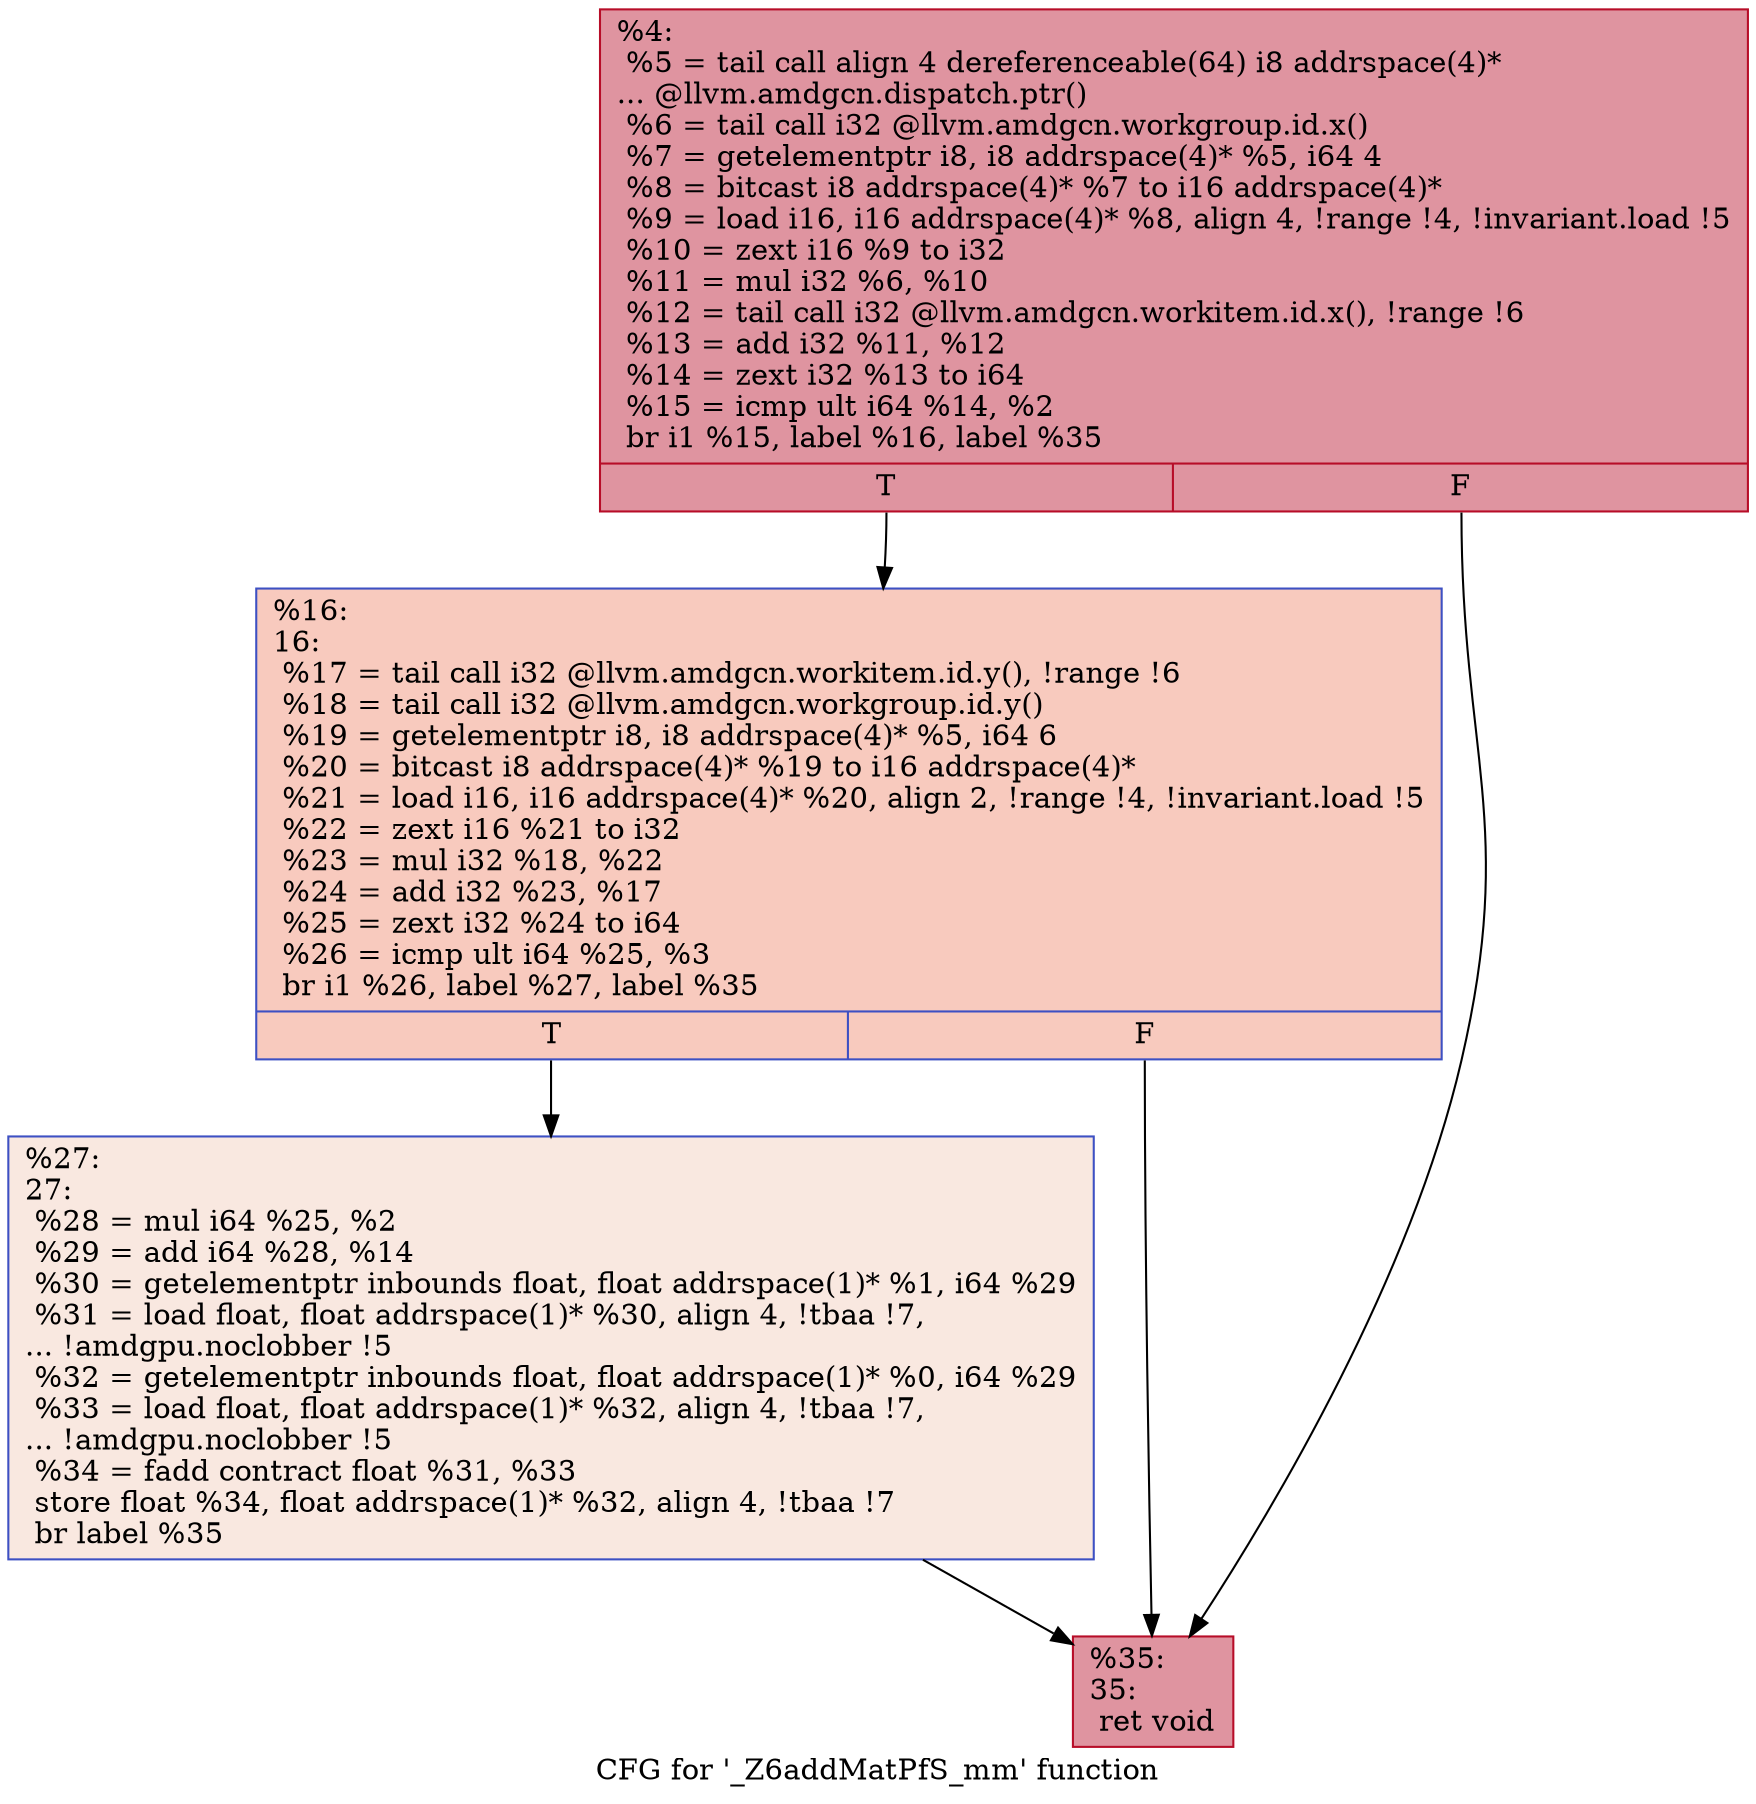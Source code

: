 digraph "CFG for '_Z6addMatPfS_mm' function" {
	label="CFG for '_Z6addMatPfS_mm' function";

	Node0x587b3e0 [shape=record,color="#b70d28ff", style=filled, fillcolor="#b70d2870",label="{%4:\l  %5 = tail call align 4 dereferenceable(64) i8 addrspace(4)*\l... @llvm.amdgcn.dispatch.ptr()\l  %6 = tail call i32 @llvm.amdgcn.workgroup.id.x()\l  %7 = getelementptr i8, i8 addrspace(4)* %5, i64 4\l  %8 = bitcast i8 addrspace(4)* %7 to i16 addrspace(4)*\l  %9 = load i16, i16 addrspace(4)* %8, align 4, !range !4, !invariant.load !5\l  %10 = zext i16 %9 to i32\l  %11 = mul i32 %6, %10\l  %12 = tail call i32 @llvm.amdgcn.workitem.id.x(), !range !6\l  %13 = add i32 %11, %12\l  %14 = zext i32 %13 to i64\l  %15 = icmp ult i64 %14, %2\l  br i1 %15, label %16, label %35\l|{<s0>T|<s1>F}}"];
	Node0x587b3e0:s0 -> Node0x587d370;
	Node0x587b3e0:s1 -> Node0x587d400;
	Node0x587d370 [shape=record,color="#3d50c3ff", style=filled, fillcolor="#ef886b70",label="{%16:\l16:                                               \l  %17 = tail call i32 @llvm.amdgcn.workitem.id.y(), !range !6\l  %18 = tail call i32 @llvm.amdgcn.workgroup.id.y()\l  %19 = getelementptr i8, i8 addrspace(4)* %5, i64 6\l  %20 = bitcast i8 addrspace(4)* %19 to i16 addrspace(4)*\l  %21 = load i16, i16 addrspace(4)* %20, align 2, !range !4, !invariant.load !5\l  %22 = zext i16 %21 to i32\l  %23 = mul i32 %18, %22\l  %24 = add i32 %23, %17\l  %25 = zext i32 %24 to i64\l  %26 = icmp ult i64 %25, %3\l  br i1 %26, label %27, label %35\l|{<s0>T|<s1>F}}"];
	Node0x587d370:s0 -> Node0x587f050;
	Node0x587d370:s1 -> Node0x587d400;
	Node0x587f050 [shape=record,color="#3d50c3ff", style=filled, fillcolor="#f1ccb870",label="{%27:\l27:                                               \l  %28 = mul i64 %25, %2\l  %29 = add i64 %28, %14\l  %30 = getelementptr inbounds float, float addrspace(1)* %1, i64 %29\l  %31 = load float, float addrspace(1)* %30, align 4, !tbaa !7,\l... !amdgpu.noclobber !5\l  %32 = getelementptr inbounds float, float addrspace(1)* %0, i64 %29\l  %33 = load float, float addrspace(1)* %32, align 4, !tbaa !7,\l... !amdgpu.noclobber !5\l  %34 = fadd contract float %31, %33\l  store float %34, float addrspace(1)* %32, align 4, !tbaa !7\l  br label %35\l}"];
	Node0x587f050 -> Node0x587d400;
	Node0x587d400 [shape=record,color="#b70d28ff", style=filled, fillcolor="#b70d2870",label="{%35:\l35:                                               \l  ret void\l}"];
}
